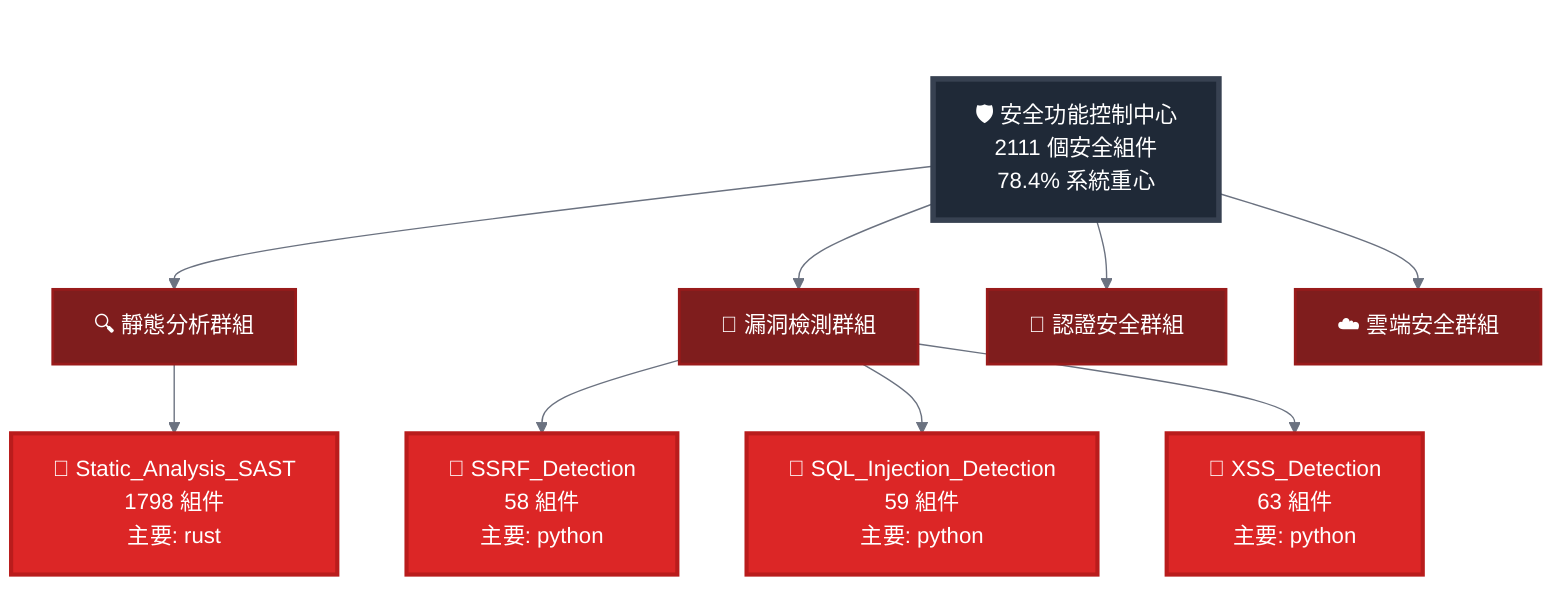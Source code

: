 ---
title: AIVA Features - 安全功能架構
config:
  theme: base
  themeVariables:
    primaryColor: "#dc2626"
    primaryTextColor: "#fff"
    lineColor: "#6b7280"
---
flowchart TD
    SEC_HUB["🛡️ 安全功能控制中心<br/>2111 個安全組件<br/>78.4% 系統重心"]
    
    %% 主要安全模組群組
    SAST_GROUP["🔍 靜態分析群組"]
    VULN_GROUP["🚨 漏洞檢測群組"] 
    AUTH_GROUP["🔐 認證安全群組"]
    CLOUD_GROUP["☁️ 雲端安全群組"]
    
    SEC_HUB --> SAST_GROUP
    SEC_HUB --> VULN_GROUP
    SEC_HUB --> AUTH_GROUP
    SEC_HUB --> CLOUD_GROUP
    
    Static_Analysis_SAST["🦀 Static_Analysis_SAST<br/>1798 組件<br/>主要: rust"]
    SAST_GROUP --> Static_Analysis_SAST
    SSRF_Detection["🐍 SSRF_Detection<br/>58 組件<br/>主要: python"]
    VULN_GROUP --> SSRF_Detection
    SQL_Injection_Detection["🐍 SQL_Injection_Detection<br/>59 組件<br/>主要: python"]
    VULN_GROUP --> SQL_Injection_Detection
    XSS_Detection["🐍 XSS_Detection<br/>63 組件<br/>主要: python"]
    VULN_GROUP --> XSS_Detection

    %% 安全功能樣式
    classDef securityStyle fill:#dc2626,stroke:#b91c1c,stroke-width:3px,color:#fff
    classDef hubStyle fill:#1f2937,stroke:#374151,stroke-width:4px,color:#fff
    classDef groupStyle fill:#7f1d1d,stroke:#991b1b,stroke-width:2px,color:#fff
    
    class SEC_HUB hubStyle
    class SAST_GROUP,VULN_GROUP,AUTH_GROUP,CLOUD_GROUP groupStyle
    class Static_Analysis_SAST,SSRF_Detection,SQL_Injection_Detection,XSS_Detection securityStyle